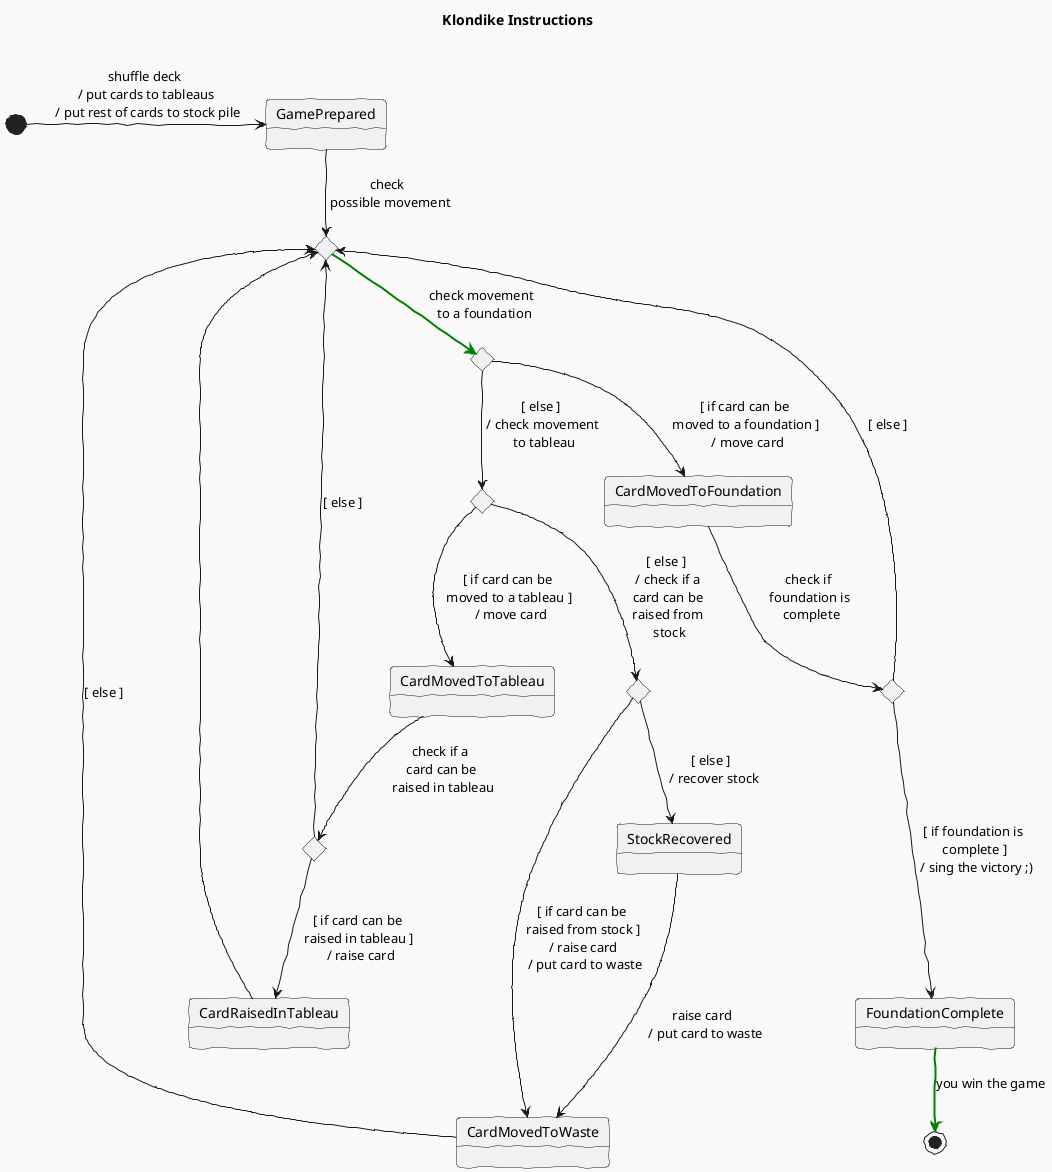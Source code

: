 @startuml klondike--instructions

skinparam handwritten true
skinparam nodesep 50
skinparam ranksep 50
!theme mars

title Klondike Instructions \n

state GamePrepared
state _CheckPossibleMovement <<choice>>
state _CheckMoveToFoundation <<choice>>
state _CheckMoveToTableau <<choice>>
state _CheckRaiseCardFromStock <<choice>>
state _CheckRaiseInTableau <<choice>>
state _CheckFoundationComplete <<choice>>
state CardMovedToFoundation
state CardMovedToTableau
state CardMovedToWaste
state CardRaisedInTableau
state StockRecovered
state FoundationComplete


[*]                         -r-> GamePrepared : shuffle deck \n / put cards to tableaus \n / put rest of cards to stock pile
GamePrepared                --> _CheckPossibleMovement : check \n possible movement
_CheckPossibleMovement      -[#green,bold]-> _CheckMoveToFoundation : check movement \n to a foundation
_CheckMoveToFoundation      --> CardMovedToFoundation : [ if card can be \n moved to a foundation ] \n / move card
CardMovedToFoundation       --> _CheckFoundationComplete : check if \n foundation is \n complete
_CheckFoundationComplete    ---> FoundationComplete : [ if foundation is \n complete ] \n / sing the victory ;)
_CheckFoundationComplete    --> _CheckPossibleMovement : [ else ]
_CheckMoveToFoundation      --> _CheckMoveToTableau : [ else ] \n / check movement \n to tableau
_CheckMoveToTableau         --> CardMovedToTableau : [ if card can be \n moved to a tableau ] \n / move card
CardMovedToTableau          --> _CheckRaiseInTableau : check if a \n card can be \n raised in tableau
_CheckRaiseInTableau        --> CardRaisedInTableau : [ if card can be \n raised in tableau ] \n / raise card
_CheckRaiseInTableau        --> _CheckPossibleMovement : [ else ]
CardRaisedInTableau         --> _CheckPossibleMovement
_CheckMoveToTableau         --> _CheckRaiseCardFromStock : [ else ] \n / check if a \n card can be \n raised from \n stock
_CheckRaiseCardFromStock    --> CardMovedToWaste : [ if card can be \n raised from stock ] \n / raise card \n / put card to waste
_CheckRaiseCardFromStock    --> StockRecovered : [ else ] \n / recover stock
StockRecovered              ---> CardMovedToWaste : raise card \n / put card to waste
CardMovedToWaste            --> _CheckPossibleMovement : [ else ]
FoundationComplete          -[#green,bold]-> [*] : you win the game


@enduml